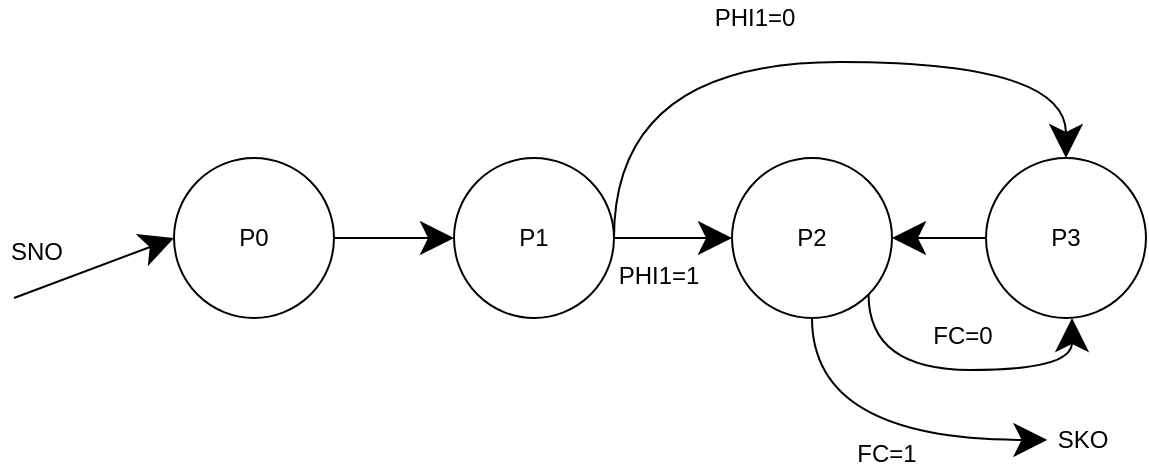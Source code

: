 <mxfile version="17.2.1" type="github">
  <diagram id="kwpMiz8Tt8vMMcukP0Hm" name="Page-1">
    <mxGraphModel dx="1422" dy="468" grid="0" gridSize="10" guides="1" tooltips="1" connect="1" arrows="1" fold="1" page="0" pageScale="1" pageWidth="850" pageHeight="1100" math="0" shadow="0">
      <root>
        <mxCell id="0" />
        <mxCell id="1" parent="0" />
        <mxCell id="Fxl1YO9zksyHe61xAAHj-1" value="P0" style="ellipse;whiteSpace=wrap;html=1;aspect=fixed;hachureGap=4;" parent="1" vertex="1">
          <mxGeometry x="-26" y="134" width="80" height="80" as="geometry" />
        </mxCell>
        <mxCell id="Fxl1YO9zksyHe61xAAHj-2" value="P1" style="ellipse;whiteSpace=wrap;html=1;aspect=fixed;hachureGap=4;" parent="1" vertex="1">
          <mxGeometry x="114" y="134" width="80" height="80" as="geometry" />
        </mxCell>
        <mxCell id="Fxl1YO9zksyHe61xAAHj-3" value="P2" style="ellipse;whiteSpace=wrap;html=1;aspect=fixed;hachureGap=4;" parent="1" vertex="1">
          <mxGeometry x="253" y="134" width="80" height="80" as="geometry" />
        </mxCell>
        <mxCell id="Fxl1YO9zksyHe61xAAHj-4" value="P3" style="ellipse;whiteSpace=wrap;html=1;aspect=fixed;hachureGap=4;" parent="1" vertex="1">
          <mxGeometry x="380" y="134" width="80" height="80" as="geometry" />
        </mxCell>
        <mxCell id="Fxl1YO9zksyHe61xAAHj-5" value="" style="endArrow=classic;html=1;rounded=0;startSize=14;endSize=14;sourcePerimeterSpacing=8;targetPerimeterSpacing=8;curved=1;exitX=1;exitY=0.5;exitDx=0;exitDy=0;entryX=0;entryY=0.5;entryDx=0;entryDy=0;" parent="1" source="Fxl1YO9zksyHe61xAAHj-1" target="Fxl1YO9zksyHe61xAAHj-2" edge="1">
          <mxGeometry width="50" height="50" relative="1" as="geometry">
            <mxPoint x="232" y="241" as="sourcePoint" />
            <mxPoint x="282" y="191" as="targetPoint" />
          </mxGeometry>
        </mxCell>
        <mxCell id="Fxl1YO9zksyHe61xAAHj-8" value="" style="edgeStyle=segmentEdgeStyle;endArrow=classic;html=1;rounded=0;startSize=14;endSize=14;sourcePerimeterSpacing=8;targetPerimeterSpacing=8;curved=1;exitX=1;exitY=0.5;exitDx=0;exitDy=0;entryX=0.5;entryY=0;entryDx=0;entryDy=0;" parent="1" source="Fxl1YO9zksyHe61xAAHj-2" target="Fxl1YO9zksyHe61xAAHj-4" edge="1">
          <mxGeometry width="50" height="50" relative="1" as="geometry">
            <mxPoint x="170" y="92" as="sourcePoint" />
            <mxPoint x="220" y="42" as="targetPoint" />
            <Array as="points">
              <mxPoint x="194" y="86" />
              <mxPoint x="420" y="86" />
            </Array>
          </mxGeometry>
        </mxCell>
        <mxCell id="Fxl1YO9zksyHe61xAAHj-9" value="PHI1=0" style="text;html=1;align=center;verticalAlign=middle;resizable=0;points=[];autosize=1;strokeColor=none;fillColor=none;hachureGap=4;" parent="1" vertex="1">
          <mxGeometry x="238" y="55" width="51" height="18" as="geometry" />
        </mxCell>
        <mxCell id="Fxl1YO9zksyHe61xAAHj-10" value="" style="endArrow=classic;html=1;rounded=0;startSize=14;endSize=14;sourcePerimeterSpacing=8;targetPerimeterSpacing=8;curved=1;exitX=1;exitY=0.5;exitDx=0;exitDy=0;entryX=0;entryY=0.5;entryDx=0;entryDy=0;" parent="1" source="Fxl1YO9zksyHe61xAAHj-2" target="Fxl1YO9zksyHe61xAAHj-3" edge="1">
          <mxGeometry width="50" height="50" relative="1" as="geometry">
            <mxPoint x="232" y="241" as="sourcePoint" />
            <mxPoint x="282" y="191" as="targetPoint" />
          </mxGeometry>
        </mxCell>
        <mxCell id="Fxl1YO9zksyHe61xAAHj-11" value="PHI1=1" style="text;html=1;align=center;verticalAlign=middle;resizable=0;points=[];autosize=1;strokeColor=none;fillColor=none;hachureGap=4;" parent="1" vertex="1">
          <mxGeometry x="190" y="184" width="51" height="18" as="geometry" />
        </mxCell>
        <mxCell id="Fxl1YO9zksyHe61xAAHj-13" value="FC=1" style="text;html=1;align=center;verticalAlign=middle;resizable=0;points=[];autosize=1;strokeColor=none;fillColor=none;hachureGap=4;" parent="1" vertex="1">
          <mxGeometry x="310" y="273" width="40" height="18" as="geometry" />
        </mxCell>
        <mxCell id="Fxl1YO9zksyHe61xAAHj-14" value="SKO" style="text;html=1;align=center;verticalAlign=middle;resizable=0;points=[];autosize=1;strokeColor=none;fillColor=none;hachureGap=4;" parent="1" vertex="1">
          <mxGeometry x="410" y="266" width="35" height="18" as="geometry" />
        </mxCell>
        <mxCell id="Fxl1YO9zksyHe61xAAHj-18" value="" style="edgeStyle=segmentEdgeStyle;endArrow=classic;html=1;rounded=0;startSize=14;endSize=14;sourcePerimeterSpacing=8;targetPerimeterSpacing=8;curved=1;exitX=0.5;exitY=1;exitDx=0;exitDy=0;" parent="1" source="Fxl1YO9zksyHe61xAAHj-3" edge="1">
          <mxGeometry width="50" height="50" relative="1" as="geometry">
            <mxPoint x="294" y="218.23" as="sourcePoint" />
            <mxPoint x="410.72" y="274.95" as="targetPoint" />
            <Array as="points">
              <mxPoint x="293" y="275" />
            </Array>
          </mxGeometry>
        </mxCell>
        <mxCell id="Fxl1YO9zksyHe61xAAHj-26" value="" style="endArrow=classic;html=1;rounded=0;startSize=14;endSize=14;sourcePerimeterSpacing=8;targetPerimeterSpacing=8;curved=1;exitX=0;exitY=0.5;exitDx=0;exitDy=0;entryX=1;entryY=0.5;entryDx=0;entryDy=0;" parent="1" source="Fxl1YO9zksyHe61xAAHj-4" target="Fxl1YO9zksyHe61xAAHj-3" edge="1">
          <mxGeometry width="50" height="50" relative="1" as="geometry">
            <mxPoint x="232" y="159" as="sourcePoint" />
            <mxPoint x="282" y="109" as="targetPoint" />
          </mxGeometry>
        </mxCell>
        <mxCell id="Fxl1YO9zksyHe61xAAHj-27" value="" style="edgeStyle=segmentEdgeStyle;endArrow=classic;html=1;rounded=0;startSize=14;endSize=14;sourcePerimeterSpacing=8;targetPerimeterSpacing=8;curved=1;exitX=1;exitY=1;exitDx=0;exitDy=0;" parent="1" source="Fxl1YO9zksyHe61xAAHj-3" edge="1">
          <mxGeometry width="50" height="50" relative="1" as="geometry">
            <mxPoint x="373" y="264" as="sourcePoint" />
            <mxPoint x="423" y="214" as="targetPoint" />
            <Array as="points">
              <mxPoint x="321" y="240" />
              <mxPoint x="423" y="240" />
            </Array>
          </mxGeometry>
        </mxCell>
        <mxCell id="Fxl1YO9zksyHe61xAAHj-28" value="FC=0" style="text;html=1;align=center;verticalAlign=middle;resizable=0;points=[];autosize=1;strokeColor=none;fillColor=none;hachureGap=4;" parent="1" vertex="1">
          <mxGeometry x="348" y="214" width="40" height="18" as="geometry" />
        </mxCell>
        <mxCell id="Fxl1YO9zksyHe61xAAHj-29" value="" style="endArrow=classic;html=1;rounded=0;startSize=14;endSize=14;sourcePerimeterSpacing=8;targetPerimeterSpacing=8;curved=1;entryX=0;entryY=0.5;entryDx=0;entryDy=0;" parent="1" target="Fxl1YO9zksyHe61xAAHj-1" edge="1">
          <mxGeometry width="50" height="50" relative="1" as="geometry">
            <mxPoint x="-106" y="204" as="sourcePoint" />
            <mxPoint x="282" y="109" as="targetPoint" />
          </mxGeometry>
        </mxCell>
        <mxCell id="Fxl1YO9zksyHe61xAAHj-30" value="SNO" style="text;html=1;align=center;verticalAlign=middle;resizable=0;points=[];autosize=1;strokeColor=none;fillColor=none;hachureGap=4;" parent="1" vertex="1">
          <mxGeometry x="-113" y="172" width="36" height="18" as="geometry" />
        </mxCell>
      </root>
    </mxGraphModel>
  </diagram>
</mxfile>
